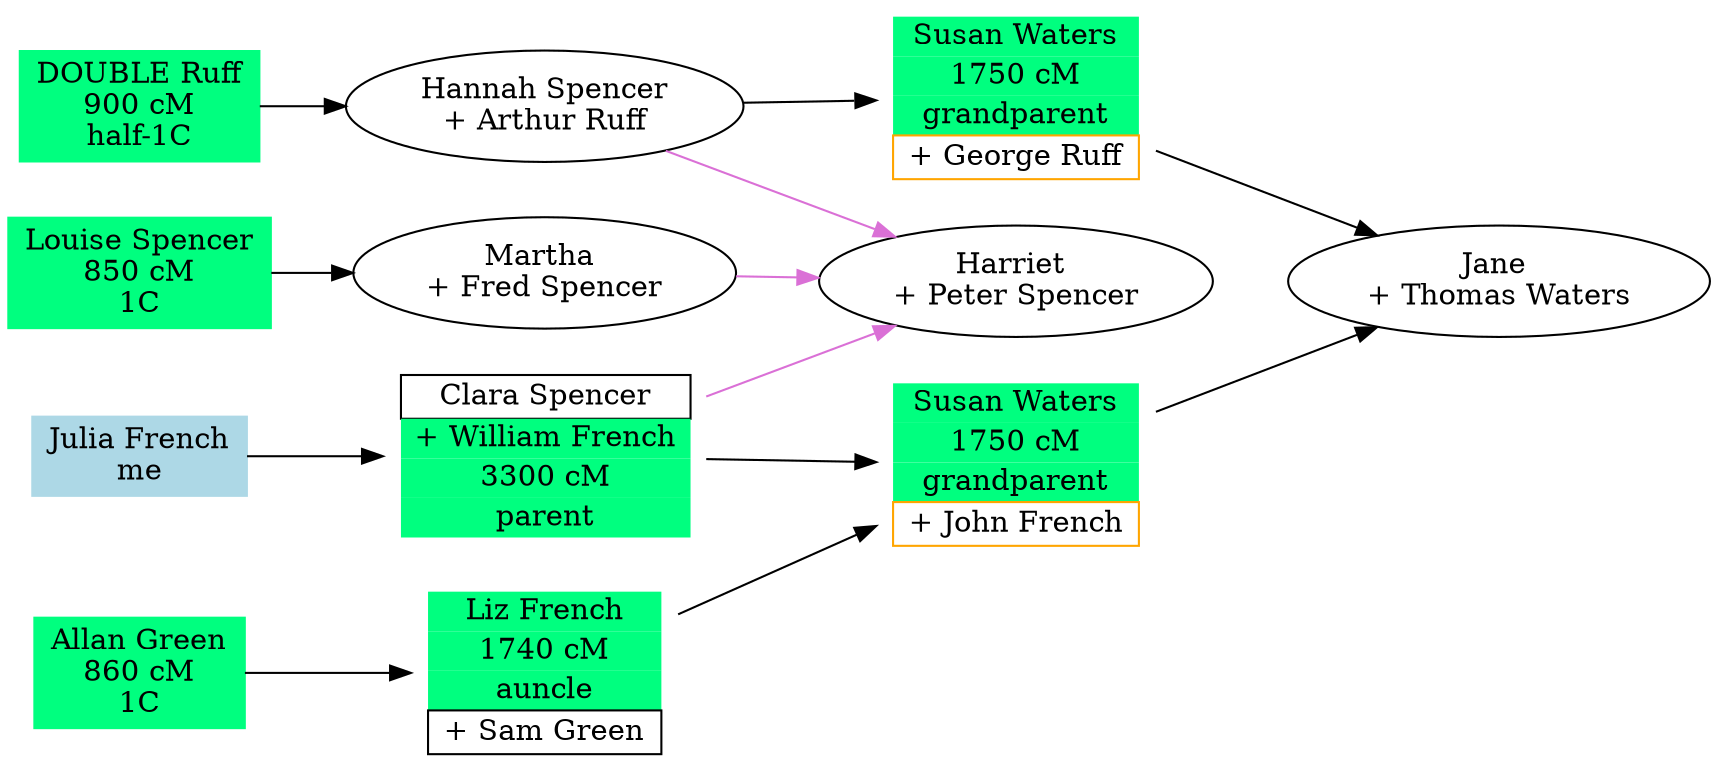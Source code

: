 digraph family {
rankdir=LR;
f2 [label=<
<table cellpadding="2" cellborder="0" cellspacing="0" border="0">
<tr><td bgcolor="springgreen"> Susan Waters </td></tr>
<tr><td bgcolor="springgreen">1750 cM</td></tr>
<tr><td bgcolor="springgreen">grandparent</td></tr>
<tr><td border="1"> + John French </td></tr>
</table>
>, shape="none", color=orange];
f3 [label=<
<table cellpadding="2" cellborder="0" cellspacing="0" border="0">
<tr><td border="1"> Clara Spencer </td></tr>
<tr><td bgcolor="springgreen"> + William French </td></tr>
<tr><td bgcolor="springgreen">3300 cM</td></tr>
<tr><td bgcolor="springgreen">parent</td></tr>
</table>
>, shape="none"];
f4 [label=<
<table cellpadding="2" cellborder="0" cellspacing="0" border="0">
<tr><td bgcolor="springgreen"> Liz French </td></tr>
<tr><td bgcolor="springgreen">1740 cM</td></tr>
<tr><td bgcolor="springgreen">auncle</td></tr>
<tr><td border="1"> + Sam Green </td></tr>
</table>
>, shape="none"];
f6 [label="Harriet \n+ Peter Spencer"];
f7 [label="Martha \n+ Fred Spencer"];
f5 [label=<
<table cellpadding="2" cellborder="0" cellspacing="0" border="0">
<tr><td bgcolor="springgreen"> Susan Waters </td></tr>
<tr><td bgcolor="springgreen">1750 cM</td></tr>
<tr><td bgcolor="springgreen">grandparent</td></tr>
<tr><td border="1"> + George Ruff </td></tr>
</table>
>, shape="none", color=orange];
f8 [label="Hannah Spencer\n+ Arthur Ruff"];
f1 [label="Jane \n+ Thomas Waters"];
i7 [label="Julia French\nme", shape="record", style=filled, color=lightblue];
i19 [label="DOUBLE Ruff\n900 cM\nhalf-1C", shape="record", style=filled, color=springgreen];
i10 [label="Allan Green\n860 cM\n1C", shape="record", style=filled, color=springgreen];
i18 [label="Louise Spencer\n850 cM\n1C", shape="record", style=filled, color=springgreen];
f2 -> f1;
f8 -> f5;
i10 -> f4;
f5 -> f1;
f4 -> f2;
i7 -> f3;
i19 -> f8;
i18 -> f7;
f8 -> f6 [color=orchid];
f3 -> f6 [color=orchid];
f7 -> f6 [color=orchid];
f3 -> f2;
}
